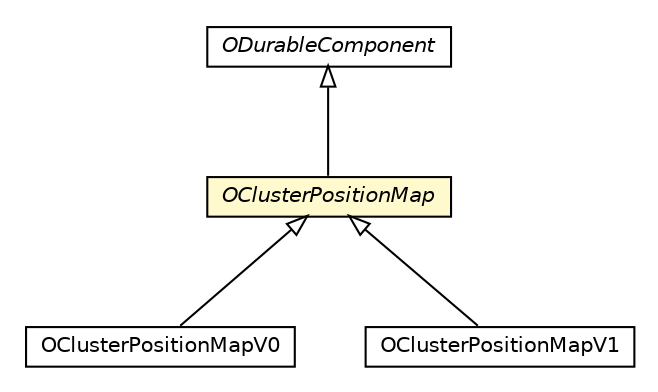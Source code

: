 #!/usr/local/bin/dot
#
# Class diagram 
# Generated by UMLGraph version R5_6-24-gf6e263 (http://www.umlgraph.org/)
#

digraph G {
	edge [fontname="Helvetica",fontsize=10,labelfontname="Helvetica",labelfontsize=10];
	node [fontname="Helvetica",fontsize=10,shape=plaintext];
	nodesep=0.25;
	ranksep=0.5;
	// com.orientechnologies.orient.core.storage.cluster.OClusterPositionMap
	c1852316 [label=<<table title="com.orientechnologies.orient.core.storage.cluster.OClusterPositionMap" border="0" cellborder="1" cellspacing="0" cellpadding="2" port="p" bgcolor="lemonChiffon" href="./OClusterPositionMap.html">
		<tr><td><table border="0" cellspacing="0" cellpadding="1">
<tr><td align="center" balign="center"><font face="Helvetica-Oblique"> OClusterPositionMap </font></td></tr>
		</table></td></tr>
		</table>>, URL="./OClusterPositionMap.html", fontname="Helvetica", fontcolor="black", fontsize=10.0];
	// com.orientechnologies.orient.core.storage.cluster.v0.OClusterPositionMapV0
	c1852327 [label=<<table title="com.orientechnologies.orient.core.storage.cluster.v0.OClusterPositionMapV0" border="0" cellborder="1" cellspacing="0" cellpadding="2" port="p" href="./v0/OClusterPositionMapV0.html">
		<tr><td><table border="0" cellspacing="0" cellpadding="1">
<tr><td align="center" balign="center"> OClusterPositionMapV0 </td></tr>
		</table></td></tr>
		</table>>, URL="./v0/OClusterPositionMapV0.html", fontname="Helvetica", fontcolor="black", fontsize=10.0];
	// com.orientechnologies.orient.core.storage.cluster.v1.OClusterPositionMapV1
	c1852331 [label=<<table title="com.orientechnologies.orient.core.storage.cluster.v1.OClusterPositionMapV1" border="0" cellborder="1" cellspacing="0" cellpadding="2" port="p" href="./v1/OClusterPositionMapV1.html">
		<tr><td><table border="0" cellspacing="0" cellpadding="1">
<tr><td align="center" balign="center"> OClusterPositionMapV1 </td></tr>
		</table></td></tr>
		</table>>, URL="./v1/OClusterPositionMapV1.html", fontname="Helvetica", fontcolor="black", fontsize=10.0];
	// com.orientechnologies.orient.core.storage.impl.local.paginated.base.ODurableComponent
	c1852448 [label=<<table title="com.orientechnologies.orient.core.storage.impl.local.paginated.base.ODurableComponent" border="0" cellborder="1" cellspacing="0" cellpadding="2" port="p" href="../impl/local/paginated/base/ODurableComponent.html">
		<tr><td><table border="0" cellspacing="0" cellpadding="1">
<tr><td align="center" balign="center"><font face="Helvetica-Oblique"> ODurableComponent </font></td></tr>
		</table></td></tr>
		</table>>, URL="../impl/local/paginated/base/ODurableComponent.html", fontname="Helvetica", fontcolor="black", fontsize=10.0];
	//com.orientechnologies.orient.core.storage.cluster.OClusterPositionMap extends com.orientechnologies.orient.core.storage.impl.local.paginated.base.ODurableComponent
	c1852448:p -> c1852316:p [dir=back,arrowtail=empty];
	//com.orientechnologies.orient.core.storage.cluster.v0.OClusterPositionMapV0 extends com.orientechnologies.orient.core.storage.cluster.OClusterPositionMap
	c1852316:p -> c1852327:p [dir=back,arrowtail=empty];
	//com.orientechnologies.orient.core.storage.cluster.v1.OClusterPositionMapV1 extends com.orientechnologies.orient.core.storage.cluster.OClusterPositionMap
	c1852316:p -> c1852331:p [dir=back,arrowtail=empty];
}

